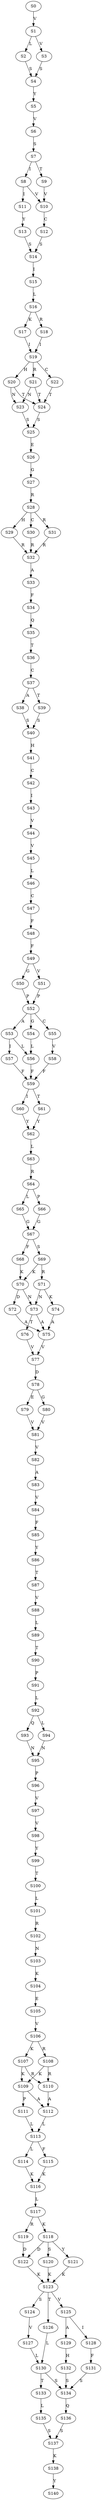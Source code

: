 strict digraph  {
	S0 -> S1 [ label = V ];
	S1 -> S2 [ label = L ];
	S1 -> S3 [ label = V ];
	S2 -> S4 [ label = S ];
	S3 -> S4 [ label = S ];
	S4 -> S5 [ label = Y ];
	S5 -> S6 [ label = V ];
	S6 -> S7 [ label = S ];
	S7 -> S8 [ label = I ];
	S7 -> S9 [ label = T ];
	S8 -> S10 [ label = V ];
	S8 -> S11 [ label = I ];
	S9 -> S10 [ label = V ];
	S10 -> S12 [ label = C ];
	S11 -> S13 [ label = Y ];
	S12 -> S14 [ label = S ];
	S13 -> S14 [ label = S ];
	S14 -> S15 [ label = I ];
	S15 -> S16 [ label = L ];
	S16 -> S17 [ label = K ];
	S16 -> S18 [ label = R ];
	S17 -> S19 [ label = I ];
	S18 -> S19 [ label = I ];
	S19 -> S20 [ label = H ];
	S19 -> S21 [ label = R ];
	S19 -> S22 [ label = C ];
	S20 -> S23 [ label = N ];
	S20 -> S24 [ label = T ];
	S21 -> S23 [ label = N ];
	S21 -> S24 [ label = T ];
	S22 -> S24 [ label = T ];
	S23 -> S25 [ label = S ];
	S24 -> S25 [ label = S ];
	S25 -> S26 [ label = E ];
	S26 -> S27 [ label = G ];
	S27 -> S28 [ label = R ];
	S28 -> S29 [ label = H ];
	S28 -> S30 [ label = C ];
	S28 -> S31 [ label = R ];
	S29 -> S32 [ label = R ];
	S30 -> S32 [ label = R ];
	S31 -> S32 [ label = R ];
	S32 -> S33 [ label = A ];
	S33 -> S34 [ label = F ];
	S34 -> S35 [ label = Q ];
	S35 -> S36 [ label = T ];
	S36 -> S37 [ label = C ];
	S37 -> S38 [ label = A ];
	S37 -> S39 [ label = T ];
	S38 -> S40 [ label = S ];
	S39 -> S40 [ label = S ];
	S40 -> S41 [ label = H ];
	S41 -> S42 [ label = C ];
	S42 -> S43 [ label = I ];
	S43 -> S44 [ label = V ];
	S44 -> S45 [ label = V ];
	S45 -> S46 [ label = L ];
	S46 -> S47 [ label = C ];
	S47 -> S48 [ label = F ];
	S48 -> S49 [ label = F ];
	S49 -> S50 [ label = G ];
	S49 -> S51 [ label = V ];
	S50 -> S52 [ label = P ];
	S51 -> S52 [ label = P ];
	S52 -> S53 [ label = A ];
	S52 -> S54 [ label = G ];
	S52 -> S55 [ label = C ];
	S53 -> S56 [ label = L ];
	S53 -> S57 [ label = I ];
	S54 -> S56 [ label = L ];
	S55 -> S58 [ label = V ];
	S56 -> S59 [ label = F ];
	S57 -> S59 [ label = F ];
	S58 -> S59 [ label = F ];
	S59 -> S60 [ label = I ];
	S59 -> S61 [ label = T ];
	S60 -> S62 [ label = Y ];
	S61 -> S62 [ label = Y ];
	S62 -> S63 [ label = L ];
	S63 -> S64 [ label = R ];
	S64 -> S65 [ label = L ];
	S64 -> S66 [ label = P ];
	S65 -> S67 [ label = G ];
	S66 -> S67 [ label = G ];
	S67 -> S68 [ label = F ];
	S67 -> S69 [ label = S ];
	S68 -> S70 [ label = K ];
	S69 -> S70 [ label = K ];
	S69 -> S71 [ label = R ];
	S70 -> S72 [ label = D ];
	S70 -> S73 [ label = N ];
	S71 -> S74 [ label = K ];
	S71 -> S73 [ label = N ];
	S72 -> S75 [ label = A ];
	S73 -> S76 [ label = T ];
	S73 -> S75 [ label = A ];
	S74 -> S75 [ label = A ];
	S75 -> S77 [ label = V ];
	S76 -> S77 [ label = V ];
	S77 -> S78 [ label = D ];
	S78 -> S79 [ label = E ];
	S78 -> S80 [ label = G ];
	S79 -> S81 [ label = V ];
	S80 -> S81 [ label = V ];
	S81 -> S82 [ label = V ];
	S82 -> S83 [ label = A ];
	S83 -> S84 [ label = V ];
	S84 -> S85 [ label = F ];
	S85 -> S86 [ label = Y ];
	S86 -> S87 [ label = T ];
	S87 -> S88 [ label = V ];
	S88 -> S89 [ label = L ];
	S89 -> S90 [ label = T ];
	S90 -> S91 [ label = P ];
	S91 -> S92 [ label = L ];
	S92 -> S93 [ label = Q ];
	S92 -> S94 [ label = L ];
	S93 -> S95 [ label = N ];
	S94 -> S95 [ label = N ];
	S95 -> S96 [ label = P ];
	S96 -> S97 [ label = V ];
	S97 -> S98 [ label = V ];
	S98 -> S99 [ label = Y ];
	S99 -> S100 [ label = T ];
	S100 -> S101 [ label = L ];
	S101 -> S102 [ label = R ];
	S102 -> S103 [ label = N ];
	S103 -> S104 [ label = K ];
	S104 -> S105 [ label = E ];
	S105 -> S106 [ label = V ];
	S106 -> S107 [ label = K ];
	S106 -> S108 [ label = R ];
	S107 -> S109 [ label = K ];
	S107 -> S110 [ label = R ];
	S108 -> S109 [ label = K ];
	S108 -> S110 [ label = R ];
	S109 -> S111 [ label = P ];
	S109 -> S112 [ label = A ];
	S110 -> S112 [ label = A ];
	S111 -> S113 [ label = L ];
	S112 -> S113 [ label = L ];
	S113 -> S114 [ label = L ];
	S113 -> S115 [ label = F ];
	S114 -> S116 [ label = K ];
	S115 -> S116 [ label = K ];
	S116 -> S117 [ label = L ];
	S117 -> S118 [ label = K ];
	S117 -> S119 [ label = R ];
	S118 -> S120 [ label = S ];
	S118 -> S121 [ label = Y ];
	S118 -> S122 [ label = D ];
	S119 -> S122 [ label = D ];
	S120 -> S123 [ label = K ];
	S121 -> S123 [ label = K ];
	S122 -> S123 [ label = K ];
	S123 -> S124 [ label = S ];
	S123 -> S125 [ label = V ];
	S123 -> S126 [ label = T ];
	S124 -> S127 [ label = V ];
	S125 -> S128 [ label = I ];
	S125 -> S129 [ label = A ];
	S126 -> S130 [ label = L ];
	S127 -> S130 [ label = L ];
	S128 -> S131 [ label = F ];
	S129 -> S132 [ label = H ];
	S130 -> S133 [ label = T ];
	S130 -> S134 [ label = S ];
	S131 -> S134 [ label = S ];
	S132 -> S134 [ label = S ];
	S133 -> S135 [ label = L ];
	S134 -> S136 [ label = Q ];
	S135 -> S137 [ label = S ];
	S136 -> S137 [ label = S ];
	S137 -> S138 [ label = K ];
	S138 -> S140 [ label = Y ];
}
